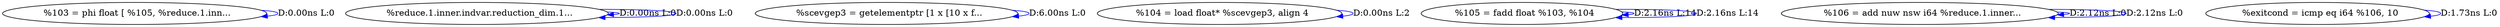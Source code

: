 digraph {
Node0x29ba530[label="  %103 = phi float [ %105, %reduce.1.inn..."];
Node0x29ba530 -> Node0x29ba530[label="D:0.00ns L:0",color=blue];
Node0x29ba610[label="  %reduce.1.inner.indvar.reduction_dim.1..."];
Node0x29ba610 -> Node0x29ba610[label="D:0.00ns L:0",color=blue];
Node0x29ba610 -> Node0x29ba610[label="D:0.00ns L:0",color=blue];
Node0x29ba6f0[label="  %scevgep3 = getelementptr [1 x [10 x f..."];
Node0x29ba6f0 -> Node0x29ba6f0[label="D:6.00ns L:0",color=blue];
Node0x29ba7d0[label="  %104 = load float* %scevgep3, align 4"];
Node0x29ba7d0 -> Node0x29ba7d0[label="D:0.00ns L:2",color=blue];
Node0x29ba8b0[label="  %105 = fadd float %103, %104"];
Node0x29ba8b0 -> Node0x29ba8b0[label="D:2.16ns L:14",color=blue];
Node0x29ba8b0 -> Node0x29ba8b0[label="D:2.16ns L:14",color=blue];
Node0x29ba990[label="  %106 = add nuw nsw i64 %reduce.1.inner..."];
Node0x29ba990 -> Node0x29ba990[label="D:2.12ns L:0",color=blue];
Node0x29ba990 -> Node0x29ba990[label="D:2.12ns L:0",color=blue];
Node0x29baa70[label="  %exitcond = icmp eq i64 %106, 10"];
Node0x29baa70 -> Node0x29baa70[label="D:1.73ns L:0",color=blue];
}
